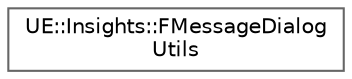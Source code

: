 digraph "Graphical Class Hierarchy"
{
 // INTERACTIVE_SVG=YES
 // LATEX_PDF_SIZE
  bgcolor="transparent";
  edge [fontname=Helvetica,fontsize=10,labelfontname=Helvetica,labelfontsize=10];
  node [fontname=Helvetica,fontsize=10,shape=box,height=0.2,width=0.4];
  rankdir="LR";
  Node0 [id="Node000000",label="UE::Insights::FMessageDialog\lUtils",height=0.2,width=0.4,color="grey40", fillcolor="white", style="filled",URL="$dc/d48/classUE_1_1Insights_1_1FMessageDialogUtils.html",tooltip=" "];
}

